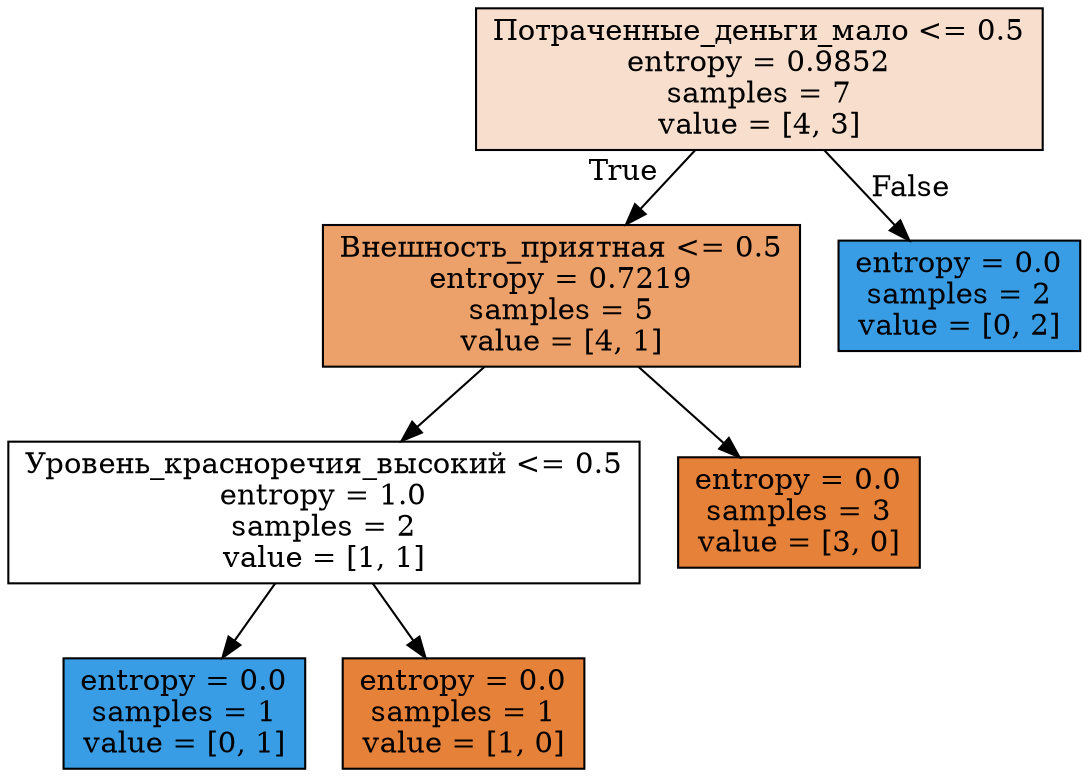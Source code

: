 digraph Tree {
node [shape=box, style="filled", color="black"] ;
0 [label="Потраченные_деньги_мало <= 0.5\nentropy = 0.9852\nsamples = 7\nvalue = [4, 3]", fillcolor="#e5813940"] ;
1 [label="Внешность_приятная <= 0.5\nentropy = 0.7219\nsamples = 5\nvalue = [4, 1]", fillcolor="#e58139bf"] ;
0 -> 1 [labeldistance=2.5, labelangle=45, headlabel="True"] ;
2 [label="Уровень_красноречия_высокий <= 0.5\nentropy = 1.0\nsamples = 2\nvalue = [1, 1]", fillcolor="#e5813900"] ;
1 -> 2 ;
3 [label="entropy = 0.0\nsamples = 1\nvalue = [0, 1]", fillcolor="#399de5ff"] ;
2 -> 3 ;
4 [label="entropy = 0.0\nsamples = 1\nvalue = [1, 0]", fillcolor="#e58139ff"] ;
2 -> 4 ;
5 [label="entropy = 0.0\nsamples = 3\nvalue = [3, 0]", fillcolor="#e58139ff"] ;
1 -> 5 ;
6 [label="entropy = 0.0\nsamples = 2\nvalue = [0, 2]", fillcolor="#399de5ff"] ;
0 -> 6 [labeldistance=2.5, labelangle=-45, headlabel="False"] ;
}
